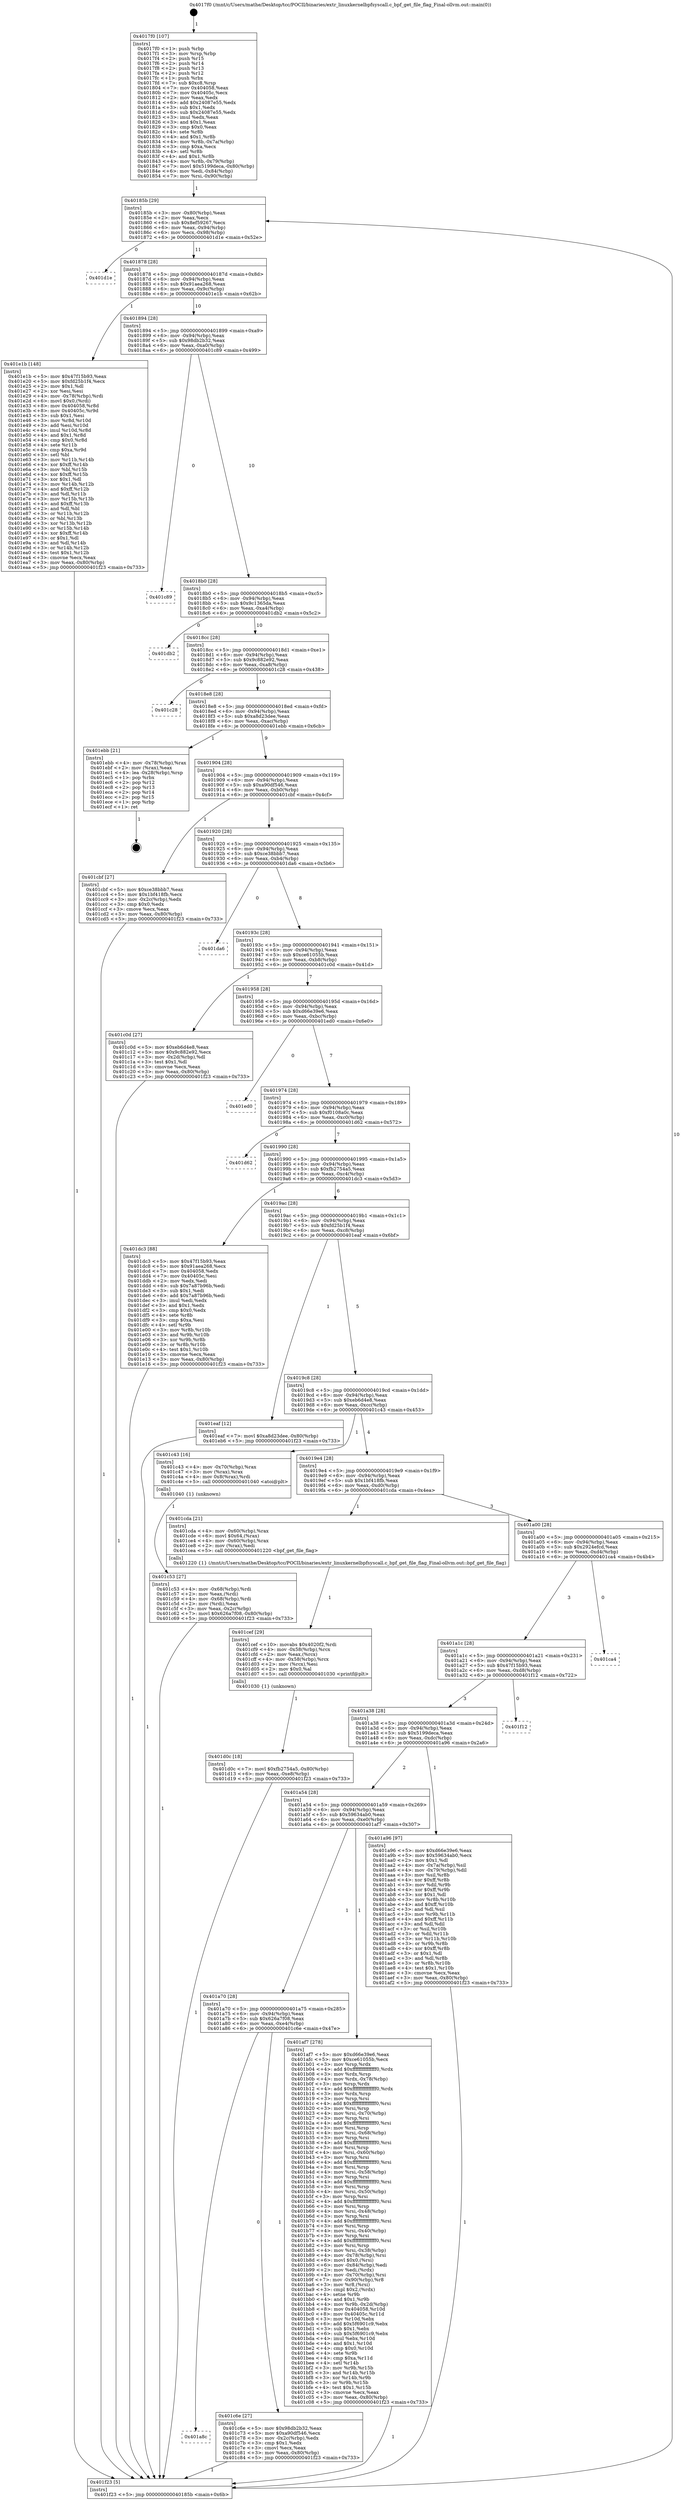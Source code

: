 digraph "0x4017f0" {
  label = "0x4017f0 (/mnt/c/Users/mathe/Desktop/tcc/POCII/binaries/extr_linuxkernelbpfsyscall.c_bpf_get_file_flag_Final-ollvm.out::main(0))"
  labelloc = "t"
  node[shape=record]

  Entry [label="",width=0.3,height=0.3,shape=circle,fillcolor=black,style=filled]
  "0x40185b" [label="{
     0x40185b [29]\l
     | [instrs]\l
     &nbsp;&nbsp;0x40185b \<+3\>: mov -0x80(%rbp),%eax\l
     &nbsp;&nbsp;0x40185e \<+2\>: mov %eax,%ecx\l
     &nbsp;&nbsp;0x401860 \<+6\>: sub $0x8ef59267,%ecx\l
     &nbsp;&nbsp;0x401866 \<+6\>: mov %eax,-0x94(%rbp)\l
     &nbsp;&nbsp;0x40186c \<+6\>: mov %ecx,-0x98(%rbp)\l
     &nbsp;&nbsp;0x401872 \<+6\>: je 0000000000401d1e \<main+0x52e\>\l
  }"]
  "0x401d1e" [label="{
     0x401d1e\l
  }", style=dashed]
  "0x401878" [label="{
     0x401878 [28]\l
     | [instrs]\l
     &nbsp;&nbsp;0x401878 \<+5\>: jmp 000000000040187d \<main+0x8d\>\l
     &nbsp;&nbsp;0x40187d \<+6\>: mov -0x94(%rbp),%eax\l
     &nbsp;&nbsp;0x401883 \<+5\>: sub $0x91aea268,%eax\l
     &nbsp;&nbsp;0x401888 \<+6\>: mov %eax,-0x9c(%rbp)\l
     &nbsp;&nbsp;0x40188e \<+6\>: je 0000000000401e1b \<main+0x62b\>\l
  }"]
  Exit [label="",width=0.3,height=0.3,shape=circle,fillcolor=black,style=filled,peripheries=2]
  "0x401e1b" [label="{
     0x401e1b [148]\l
     | [instrs]\l
     &nbsp;&nbsp;0x401e1b \<+5\>: mov $0x47f15b93,%eax\l
     &nbsp;&nbsp;0x401e20 \<+5\>: mov $0xfd25b1f4,%ecx\l
     &nbsp;&nbsp;0x401e25 \<+2\>: mov $0x1,%dl\l
     &nbsp;&nbsp;0x401e27 \<+2\>: xor %esi,%esi\l
     &nbsp;&nbsp;0x401e29 \<+4\>: mov -0x78(%rbp),%rdi\l
     &nbsp;&nbsp;0x401e2d \<+6\>: movl $0x0,(%rdi)\l
     &nbsp;&nbsp;0x401e33 \<+8\>: mov 0x404058,%r8d\l
     &nbsp;&nbsp;0x401e3b \<+8\>: mov 0x40405c,%r9d\l
     &nbsp;&nbsp;0x401e43 \<+3\>: sub $0x1,%esi\l
     &nbsp;&nbsp;0x401e46 \<+3\>: mov %r8d,%r10d\l
     &nbsp;&nbsp;0x401e49 \<+3\>: add %esi,%r10d\l
     &nbsp;&nbsp;0x401e4c \<+4\>: imul %r10d,%r8d\l
     &nbsp;&nbsp;0x401e50 \<+4\>: and $0x1,%r8d\l
     &nbsp;&nbsp;0x401e54 \<+4\>: cmp $0x0,%r8d\l
     &nbsp;&nbsp;0x401e58 \<+4\>: sete %r11b\l
     &nbsp;&nbsp;0x401e5c \<+4\>: cmp $0xa,%r9d\l
     &nbsp;&nbsp;0x401e60 \<+3\>: setl %bl\l
     &nbsp;&nbsp;0x401e63 \<+3\>: mov %r11b,%r14b\l
     &nbsp;&nbsp;0x401e66 \<+4\>: xor $0xff,%r14b\l
     &nbsp;&nbsp;0x401e6a \<+3\>: mov %bl,%r15b\l
     &nbsp;&nbsp;0x401e6d \<+4\>: xor $0xff,%r15b\l
     &nbsp;&nbsp;0x401e71 \<+3\>: xor $0x1,%dl\l
     &nbsp;&nbsp;0x401e74 \<+3\>: mov %r14b,%r12b\l
     &nbsp;&nbsp;0x401e77 \<+4\>: and $0xff,%r12b\l
     &nbsp;&nbsp;0x401e7b \<+3\>: and %dl,%r11b\l
     &nbsp;&nbsp;0x401e7e \<+3\>: mov %r15b,%r13b\l
     &nbsp;&nbsp;0x401e81 \<+4\>: and $0xff,%r13b\l
     &nbsp;&nbsp;0x401e85 \<+2\>: and %dl,%bl\l
     &nbsp;&nbsp;0x401e87 \<+3\>: or %r11b,%r12b\l
     &nbsp;&nbsp;0x401e8a \<+3\>: or %bl,%r13b\l
     &nbsp;&nbsp;0x401e8d \<+3\>: xor %r13b,%r12b\l
     &nbsp;&nbsp;0x401e90 \<+3\>: or %r15b,%r14b\l
     &nbsp;&nbsp;0x401e93 \<+4\>: xor $0xff,%r14b\l
     &nbsp;&nbsp;0x401e97 \<+3\>: or $0x1,%dl\l
     &nbsp;&nbsp;0x401e9a \<+3\>: and %dl,%r14b\l
     &nbsp;&nbsp;0x401e9d \<+3\>: or %r14b,%r12b\l
     &nbsp;&nbsp;0x401ea0 \<+4\>: test $0x1,%r12b\l
     &nbsp;&nbsp;0x401ea4 \<+3\>: cmovne %ecx,%eax\l
     &nbsp;&nbsp;0x401ea7 \<+3\>: mov %eax,-0x80(%rbp)\l
     &nbsp;&nbsp;0x401eaa \<+5\>: jmp 0000000000401f23 \<main+0x733\>\l
  }"]
  "0x401894" [label="{
     0x401894 [28]\l
     | [instrs]\l
     &nbsp;&nbsp;0x401894 \<+5\>: jmp 0000000000401899 \<main+0xa9\>\l
     &nbsp;&nbsp;0x401899 \<+6\>: mov -0x94(%rbp),%eax\l
     &nbsp;&nbsp;0x40189f \<+5\>: sub $0x98db2b32,%eax\l
     &nbsp;&nbsp;0x4018a4 \<+6\>: mov %eax,-0xa0(%rbp)\l
     &nbsp;&nbsp;0x4018aa \<+6\>: je 0000000000401c89 \<main+0x499\>\l
  }"]
  "0x401d0c" [label="{
     0x401d0c [18]\l
     | [instrs]\l
     &nbsp;&nbsp;0x401d0c \<+7\>: movl $0xfb2754a5,-0x80(%rbp)\l
     &nbsp;&nbsp;0x401d13 \<+6\>: mov %eax,-0xe8(%rbp)\l
     &nbsp;&nbsp;0x401d19 \<+5\>: jmp 0000000000401f23 \<main+0x733\>\l
  }"]
  "0x401c89" [label="{
     0x401c89\l
  }", style=dashed]
  "0x4018b0" [label="{
     0x4018b0 [28]\l
     | [instrs]\l
     &nbsp;&nbsp;0x4018b0 \<+5\>: jmp 00000000004018b5 \<main+0xc5\>\l
     &nbsp;&nbsp;0x4018b5 \<+6\>: mov -0x94(%rbp),%eax\l
     &nbsp;&nbsp;0x4018bb \<+5\>: sub $0x9c1365da,%eax\l
     &nbsp;&nbsp;0x4018c0 \<+6\>: mov %eax,-0xa4(%rbp)\l
     &nbsp;&nbsp;0x4018c6 \<+6\>: je 0000000000401db2 \<main+0x5c2\>\l
  }"]
  "0x401cef" [label="{
     0x401cef [29]\l
     | [instrs]\l
     &nbsp;&nbsp;0x401cef \<+10\>: movabs $0x4020f2,%rdi\l
     &nbsp;&nbsp;0x401cf9 \<+4\>: mov -0x58(%rbp),%rcx\l
     &nbsp;&nbsp;0x401cfd \<+2\>: mov %eax,(%rcx)\l
     &nbsp;&nbsp;0x401cff \<+4\>: mov -0x58(%rbp),%rcx\l
     &nbsp;&nbsp;0x401d03 \<+2\>: mov (%rcx),%esi\l
     &nbsp;&nbsp;0x401d05 \<+2\>: mov $0x0,%al\l
     &nbsp;&nbsp;0x401d07 \<+5\>: call 0000000000401030 \<printf@plt\>\l
     | [calls]\l
     &nbsp;&nbsp;0x401030 \{1\} (unknown)\l
  }"]
  "0x401db2" [label="{
     0x401db2\l
  }", style=dashed]
  "0x4018cc" [label="{
     0x4018cc [28]\l
     | [instrs]\l
     &nbsp;&nbsp;0x4018cc \<+5\>: jmp 00000000004018d1 \<main+0xe1\>\l
     &nbsp;&nbsp;0x4018d1 \<+6\>: mov -0x94(%rbp),%eax\l
     &nbsp;&nbsp;0x4018d7 \<+5\>: sub $0x9c882e92,%eax\l
     &nbsp;&nbsp;0x4018dc \<+6\>: mov %eax,-0xa8(%rbp)\l
     &nbsp;&nbsp;0x4018e2 \<+6\>: je 0000000000401c28 \<main+0x438\>\l
  }"]
  "0x401a8c" [label="{
     0x401a8c\l
  }", style=dashed]
  "0x401c28" [label="{
     0x401c28\l
  }", style=dashed]
  "0x4018e8" [label="{
     0x4018e8 [28]\l
     | [instrs]\l
     &nbsp;&nbsp;0x4018e8 \<+5\>: jmp 00000000004018ed \<main+0xfd\>\l
     &nbsp;&nbsp;0x4018ed \<+6\>: mov -0x94(%rbp),%eax\l
     &nbsp;&nbsp;0x4018f3 \<+5\>: sub $0xa8d23dee,%eax\l
     &nbsp;&nbsp;0x4018f8 \<+6\>: mov %eax,-0xac(%rbp)\l
     &nbsp;&nbsp;0x4018fe \<+6\>: je 0000000000401ebb \<main+0x6cb\>\l
  }"]
  "0x401c6e" [label="{
     0x401c6e [27]\l
     | [instrs]\l
     &nbsp;&nbsp;0x401c6e \<+5\>: mov $0x98db2b32,%eax\l
     &nbsp;&nbsp;0x401c73 \<+5\>: mov $0xa90df546,%ecx\l
     &nbsp;&nbsp;0x401c78 \<+3\>: mov -0x2c(%rbp),%edx\l
     &nbsp;&nbsp;0x401c7b \<+3\>: cmp $0x1,%edx\l
     &nbsp;&nbsp;0x401c7e \<+3\>: cmovl %ecx,%eax\l
     &nbsp;&nbsp;0x401c81 \<+3\>: mov %eax,-0x80(%rbp)\l
     &nbsp;&nbsp;0x401c84 \<+5\>: jmp 0000000000401f23 \<main+0x733\>\l
  }"]
  "0x401ebb" [label="{
     0x401ebb [21]\l
     | [instrs]\l
     &nbsp;&nbsp;0x401ebb \<+4\>: mov -0x78(%rbp),%rax\l
     &nbsp;&nbsp;0x401ebf \<+2\>: mov (%rax),%eax\l
     &nbsp;&nbsp;0x401ec1 \<+4\>: lea -0x28(%rbp),%rsp\l
     &nbsp;&nbsp;0x401ec5 \<+1\>: pop %rbx\l
     &nbsp;&nbsp;0x401ec6 \<+2\>: pop %r12\l
     &nbsp;&nbsp;0x401ec8 \<+2\>: pop %r13\l
     &nbsp;&nbsp;0x401eca \<+2\>: pop %r14\l
     &nbsp;&nbsp;0x401ecc \<+2\>: pop %r15\l
     &nbsp;&nbsp;0x401ece \<+1\>: pop %rbp\l
     &nbsp;&nbsp;0x401ecf \<+1\>: ret\l
  }"]
  "0x401904" [label="{
     0x401904 [28]\l
     | [instrs]\l
     &nbsp;&nbsp;0x401904 \<+5\>: jmp 0000000000401909 \<main+0x119\>\l
     &nbsp;&nbsp;0x401909 \<+6\>: mov -0x94(%rbp),%eax\l
     &nbsp;&nbsp;0x40190f \<+5\>: sub $0xa90df546,%eax\l
     &nbsp;&nbsp;0x401914 \<+6\>: mov %eax,-0xb0(%rbp)\l
     &nbsp;&nbsp;0x40191a \<+6\>: je 0000000000401cbf \<main+0x4cf\>\l
  }"]
  "0x401c53" [label="{
     0x401c53 [27]\l
     | [instrs]\l
     &nbsp;&nbsp;0x401c53 \<+4\>: mov -0x68(%rbp),%rdi\l
     &nbsp;&nbsp;0x401c57 \<+2\>: mov %eax,(%rdi)\l
     &nbsp;&nbsp;0x401c59 \<+4\>: mov -0x68(%rbp),%rdi\l
     &nbsp;&nbsp;0x401c5d \<+2\>: mov (%rdi),%eax\l
     &nbsp;&nbsp;0x401c5f \<+3\>: mov %eax,-0x2c(%rbp)\l
     &nbsp;&nbsp;0x401c62 \<+7\>: movl $0x626a7f08,-0x80(%rbp)\l
     &nbsp;&nbsp;0x401c69 \<+5\>: jmp 0000000000401f23 \<main+0x733\>\l
  }"]
  "0x401cbf" [label="{
     0x401cbf [27]\l
     | [instrs]\l
     &nbsp;&nbsp;0x401cbf \<+5\>: mov $0xce38bbb7,%eax\l
     &nbsp;&nbsp;0x401cc4 \<+5\>: mov $0x1bf418fb,%ecx\l
     &nbsp;&nbsp;0x401cc9 \<+3\>: mov -0x2c(%rbp),%edx\l
     &nbsp;&nbsp;0x401ccc \<+3\>: cmp $0x0,%edx\l
     &nbsp;&nbsp;0x401ccf \<+3\>: cmove %ecx,%eax\l
     &nbsp;&nbsp;0x401cd2 \<+3\>: mov %eax,-0x80(%rbp)\l
     &nbsp;&nbsp;0x401cd5 \<+5\>: jmp 0000000000401f23 \<main+0x733\>\l
  }"]
  "0x401920" [label="{
     0x401920 [28]\l
     | [instrs]\l
     &nbsp;&nbsp;0x401920 \<+5\>: jmp 0000000000401925 \<main+0x135\>\l
     &nbsp;&nbsp;0x401925 \<+6\>: mov -0x94(%rbp),%eax\l
     &nbsp;&nbsp;0x40192b \<+5\>: sub $0xce38bbb7,%eax\l
     &nbsp;&nbsp;0x401930 \<+6\>: mov %eax,-0xb4(%rbp)\l
     &nbsp;&nbsp;0x401936 \<+6\>: je 0000000000401da6 \<main+0x5b6\>\l
  }"]
  "0x401a70" [label="{
     0x401a70 [28]\l
     | [instrs]\l
     &nbsp;&nbsp;0x401a70 \<+5\>: jmp 0000000000401a75 \<main+0x285\>\l
     &nbsp;&nbsp;0x401a75 \<+6\>: mov -0x94(%rbp),%eax\l
     &nbsp;&nbsp;0x401a7b \<+5\>: sub $0x626a7f08,%eax\l
     &nbsp;&nbsp;0x401a80 \<+6\>: mov %eax,-0xe4(%rbp)\l
     &nbsp;&nbsp;0x401a86 \<+6\>: je 0000000000401c6e \<main+0x47e\>\l
  }"]
  "0x401da6" [label="{
     0x401da6\l
  }", style=dashed]
  "0x40193c" [label="{
     0x40193c [28]\l
     | [instrs]\l
     &nbsp;&nbsp;0x40193c \<+5\>: jmp 0000000000401941 \<main+0x151\>\l
     &nbsp;&nbsp;0x401941 \<+6\>: mov -0x94(%rbp),%eax\l
     &nbsp;&nbsp;0x401947 \<+5\>: sub $0xce61055b,%eax\l
     &nbsp;&nbsp;0x40194c \<+6\>: mov %eax,-0xb8(%rbp)\l
     &nbsp;&nbsp;0x401952 \<+6\>: je 0000000000401c0d \<main+0x41d\>\l
  }"]
  "0x401af7" [label="{
     0x401af7 [278]\l
     | [instrs]\l
     &nbsp;&nbsp;0x401af7 \<+5\>: mov $0xd66e39e6,%eax\l
     &nbsp;&nbsp;0x401afc \<+5\>: mov $0xce61055b,%ecx\l
     &nbsp;&nbsp;0x401b01 \<+3\>: mov %rsp,%rdx\l
     &nbsp;&nbsp;0x401b04 \<+4\>: add $0xfffffffffffffff0,%rdx\l
     &nbsp;&nbsp;0x401b08 \<+3\>: mov %rdx,%rsp\l
     &nbsp;&nbsp;0x401b0b \<+4\>: mov %rdx,-0x78(%rbp)\l
     &nbsp;&nbsp;0x401b0f \<+3\>: mov %rsp,%rdx\l
     &nbsp;&nbsp;0x401b12 \<+4\>: add $0xfffffffffffffff0,%rdx\l
     &nbsp;&nbsp;0x401b16 \<+3\>: mov %rdx,%rsp\l
     &nbsp;&nbsp;0x401b19 \<+3\>: mov %rsp,%rsi\l
     &nbsp;&nbsp;0x401b1c \<+4\>: add $0xfffffffffffffff0,%rsi\l
     &nbsp;&nbsp;0x401b20 \<+3\>: mov %rsi,%rsp\l
     &nbsp;&nbsp;0x401b23 \<+4\>: mov %rsi,-0x70(%rbp)\l
     &nbsp;&nbsp;0x401b27 \<+3\>: mov %rsp,%rsi\l
     &nbsp;&nbsp;0x401b2a \<+4\>: add $0xfffffffffffffff0,%rsi\l
     &nbsp;&nbsp;0x401b2e \<+3\>: mov %rsi,%rsp\l
     &nbsp;&nbsp;0x401b31 \<+4\>: mov %rsi,-0x68(%rbp)\l
     &nbsp;&nbsp;0x401b35 \<+3\>: mov %rsp,%rsi\l
     &nbsp;&nbsp;0x401b38 \<+4\>: add $0xfffffffffffffff0,%rsi\l
     &nbsp;&nbsp;0x401b3c \<+3\>: mov %rsi,%rsp\l
     &nbsp;&nbsp;0x401b3f \<+4\>: mov %rsi,-0x60(%rbp)\l
     &nbsp;&nbsp;0x401b43 \<+3\>: mov %rsp,%rsi\l
     &nbsp;&nbsp;0x401b46 \<+4\>: add $0xfffffffffffffff0,%rsi\l
     &nbsp;&nbsp;0x401b4a \<+3\>: mov %rsi,%rsp\l
     &nbsp;&nbsp;0x401b4d \<+4\>: mov %rsi,-0x58(%rbp)\l
     &nbsp;&nbsp;0x401b51 \<+3\>: mov %rsp,%rsi\l
     &nbsp;&nbsp;0x401b54 \<+4\>: add $0xfffffffffffffff0,%rsi\l
     &nbsp;&nbsp;0x401b58 \<+3\>: mov %rsi,%rsp\l
     &nbsp;&nbsp;0x401b5b \<+4\>: mov %rsi,-0x50(%rbp)\l
     &nbsp;&nbsp;0x401b5f \<+3\>: mov %rsp,%rsi\l
     &nbsp;&nbsp;0x401b62 \<+4\>: add $0xfffffffffffffff0,%rsi\l
     &nbsp;&nbsp;0x401b66 \<+3\>: mov %rsi,%rsp\l
     &nbsp;&nbsp;0x401b69 \<+4\>: mov %rsi,-0x48(%rbp)\l
     &nbsp;&nbsp;0x401b6d \<+3\>: mov %rsp,%rsi\l
     &nbsp;&nbsp;0x401b70 \<+4\>: add $0xfffffffffffffff0,%rsi\l
     &nbsp;&nbsp;0x401b74 \<+3\>: mov %rsi,%rsp\l
     &nbsp;&nbsp;0x401b77 \<+4\>: mov %rsi,-0x40(%rbp)\l
     &nbsp;&nbsp;0x401b7b \<+3\>: mov %rsp,%rsi\l
     &nbsp;&nbsp;0x401b7e \<+4\>: add $0xfffffffffffffff0,%rsi\l
     &nbsp;&nbsp;0x401b82 \<+3\>: mov %rsi,%rsp\l
     &nbsp;&nbsp;0x401b85 \<+4\>: mov %rsi,-0x38(%rbp)\l
     &nbsp;&nbsp;0x401b89 \<+4\>: mov -0x78(%rbp),%rsi\l
     &nbsp;&nbsp;0x401b8d \<+6\>: movl $0x0,(%rsi)\l
     &nbsp;&nbsp;0x401b93 \<+6\>: mov -0x84(%rbp),%edi\l
     &nbsp;&nbsp;0x401b99 \<+2\>: mov %edi,(%rdx)\l
     &nbsp;&nbsp;0x401b9b \<+4\>: mov -0x70(%rbp),%rsi\l
     &nbsp;&nbsp;0x401b9f \<+7\>: mov -0x90(%rbp),%r8\l
     &nbsp;&nbsp;0x401ba6 \<+3\>: mov %r8,(%rsi)\l
     &nbsp;&nbsp;0x401ba9 \<+3\>: cmpl $0x2,(%rdx)\l
     &nbsp;&nbsp;0x401bac \<+4\>: setne %r9b\l
     &nbsp;&nbsp;0x401bb0 \<+4\>: and $0x1,%r9b\l
     &nbsp;&nbsp;0x401bb4 \<+4\>: mov %r9b,-0x2d(%rbp)\l
     &nbsp;&nbsp;0x401bb8 \<+8\>: mov 0x404058,%r10d\l
     &nbsp;&nbsp;0x401bc0 \<+8\>: mov 0x40405c,%r11d\l
     &nbsp;&nbsp;0x401bc8 \<+3\>: mov %r10d,%ebx\l
     &nbsp;&nbsp;0x401bcb \<+6\>: add $0x5f6901c9,%ebx\l
     &nbsp;&nbsp;0x401bd1 \<+3\>: sub $0x1,%ebx\l
     &nbsp;&nbsp;0x401bd4 \<+6\>: sub $0x5f6901c9,%ebx\l
     &nbsp;&nbsp;0x401bda \<+4\>: imul %ebx,%r10d\l
     &nbsp;&nbsp;0x401bde \<+4\>: and $0x1,%r10d\l
     &nbsp;&nbsp;0x401be2 \<+4\>: cmp $0x0,%r10d\l
     &nbsp;&nbsp;0x401be6 \<+4\>: sete %r9b\l
     &nbsp;&nbsp;0x401bea \<+4\>: cmp $0xa,%r11d\l
     &nbsp;&nbsp;0x401bee \<+4\>: setl %r14b\l
     &nbsp;&nbsp;0x401bf2 \<+3\>: mov %r9b,%r15b\l
     &nbsp;&nbsp;0x401bf5 \<+3\>: and %r14b,%r15b\l
     &nbsp;&nbsp;0x401bf8 \<+3\>: xor %r14b,%r9b\l
     &nbsp;&nbsp;0x401bfb \<+3\>: or %r9b,%r15b\l
     &nbsp;&nbsp;0x401bfe \<+4\>: test $0x1,%r15b\l
     &nbsp;&nbsp;0x401c02 \<+3\>: cmovne %ecx,%eax\l
     &nbsp;&nbsp;0x401c05 \<+3\>: mov %eax,-0x80(%rbp)\l
     &nbsp;&nbsp;0x401c08 \<+5\>: jmp 0000000000401f23 \<main+0x733\>\l
  }"]
  "0x401c0d" [label="{
     0x401c0d [27]\l
     | [instrs]\l
     &nbsp;&nbsp;0x401c0d \<+5\>: mov $0xeb6d4e8,%eax\l
     &nbsp;&nbsp;0x401c12 \<+5\>: mov $0x9c882e92,%ecx\l
     &nbsp;&nbsp;0x401c17 \<+3\>: mov -0x2d(%rbp),%dl\l
     &nbsp;&nbsp;0x401c1a \<+3\>: test $0x1,%dl\l
     &nbsp;&nbsp;0x401c1d \<+3\>: cmovne %ecx,%eax\l
     &nbsp;&nbsp;0x401c20 \<+3\>: mov %eax,-0x80(%rbp)\l
     &nbsp;&nbsp;0x401c23 \<+5\>: jmp 0000000000401f23 \<main+0x733\>\l
  }"]
  "0x401958" [label="{
     0x401958 [28]\l
     | [instrs]\l
     &nbsp;&nbsp;0x401958 \<+5\>: jmp 000000000040195d \<main+0x16d\>\l
     &nbsp;&nbsp;0x40195d \<+6\>: mov -0x94(%rbp),%eax\l
     &nbsp;&nbsp;0x401963 \<+5\>: sub $0xd66e39e6,%eax\l
     &nbsp;&nbsp;0x401968 \<+6\>: mov %eax,-0xbc(%rbp)\l
     &nbsp;&nbsp;0x40196e \<+6\>: je 0000000000401ed0 \<main+0x6e0\>\l
  }"]
  "0x4017f0" [label="{
     0x4017f0 [107]\l
     | [instrs]\l
     &nbsp;&nbsp;0x4017f0 \<+1\>: push %rbp\l
     &nbsp;&nbsp;0x4017f1 \<+3\>: mov %rsp,%rbp\l
     &nbsp;&nbsp;0x4017f4 \<+2\>: push %r15\l
     &nbsp;&nbsp;0x4017f6 \<+2\>: push %r14\l
     &nbsp;&nbsp;0x4017f8 \<+2\>: push %r13\l
     &nbsp;&nbsp;0x4017fa \<+2\>: push %r12\l
     &nbsp;&nbsp;0x4017fc \<+1\>: push %rbx\l
     &nbsp;&nbsp;0x4017fd \<+7\>: sub $0xc8,%rsp\l
     &nbsp;&nbsp;0x401804 \<+7\>: mov 0x404058,%eax\l
     &nbsp;&nbsp;0x40180b \<+7\>: mov 0x40405c,%ecx\l
     &nbsp;&nbsp;0x401812 \<+2\>: mov %eax,%edx\l
     &nbsp;&nbsp;0x401814 \<+6\>: add $0x24087e55,%edx\l
     &nbsp;&nbsp;0x40181a \<+3\>: sub $0x1,%edx\l
     &nbsp;&nbsp;0x40181d \<+6\>: sub $0x24087e55,%edx\l
     &nbsp;&nbsp;0x401823 \<+3\>: imul %edx,%eax\l
     &nbsp;&nbsp;0x401826 \<+3\>: and $0x1,%eax\l
     &nbsp;&nbsp;0x401829 \<+3\>: cmp $0x0,%eax\l
     &nbsp;&nbsp;0x40182c \<+4\>: sete %r8b\l
     &nbsp;&nbsp;0x401830 \<+4\>: and $0x1,%r8b\l
     &nbsp;&nbsp;0x401834 \<+4\>: mov %r8b,-0x7a(%rbp)\l
     &nbsp;&nbsp;0x401838 \<+3\>: cmp $0xa,%ecx\l
     &nbsp;&nbsp;0x40183b \<+4\>: setl %r8b\l
     &nbsp;&nbsp;0x40183f \<+4\>: and $0x1,%r8b\l
     &nbsp;&nbsp;0x401843 \<+4\>: mov %r8b,-0x79(%rbp)\l
     &nbsp;&nbsp;0x401847 \<+7\>: movl $0x5199deca,-0x80(%rbp)\l
     &nbsp;&nbsp;0x40184e \<+6\>: mov %edi,-0x84(%rbp)\l
     &nbsp;&nbsp;0x401854 \<+7\>: mov %rsi,-0x90(%rbp)\l
  }"]
  "0x401ed0" [label="{
     0x401ed0\l
  }", style=dashed]
  "0x401974" [label="{
     0x401974 [28]\l
     | [instrs]\l
     &nbsp;&nbsp;0x401974 \<+5\>: jmp 0000000000401979 \<main+0x189\>\l
     &nbsp;&nbsp;0x401979 \<+6\>: mov -0x94(%rbp),%eax\l
     &nbsp;&nbsp;0x40197f \<+5\>: sub $0xf0108a0c,%eax\l
     &nbsp;&nbsp;0x401984 \<+6\>: mov %eax,-0xc0(%rbp)\l
     &nbsp;&nbsp;0x40198a \<+6\>: je 0000000000401d62 \<main+0x572\>\l
  }"]
  "0x401f23" [label="{
     0x401f23 [5]\l
     | [instrs]\l
     &nbsp;&nbsp;0x401f23 \<+5\>: jmp 000000000040185b \<main+0x6b\>\l
  }"]
  "0x401d62" [label="{
     0x401d62\l
  }", style=dashed]
  "0x401990" [label="{
     0x401990 [28]\l
     | [instrs]\l
     &nbsp;&nbsp;0x401990 \<+5\>: jmp 0000000000401995 \<main+0x1a5\>\l
     &nbsp;&nbsp;0x401995 \<+6\>: mov -0x94(%rbp),%eax\l
     &nbsp;&nbsp;0x40199b \<+5\>: sub $0xfb2754a5,%eax\l
     &nbsp;&nbsp;0x4019a0 \<+6\>: mov %eax,-0xc4(%rbp)\l
     &nbsp;&nbsp;0x4019a6 \<+6\>: je 0000000000401dc3 \<main+0x5d3\>\l
  }"]
  "0x401a54" [label="{
     0x401a54 [28]\l
     | [instrs]\l
     &nbsp;&nbsp;0x401a54 \<+5\>: jmp 0000000000401a59 \<main+0x269\>\l
     &nbsp;&nbsp;0x401a59 \<+6\>: mov -0x94(%rbp),%eax\l
     &nbsp;&nbsp;0x401a5f \<+5\>: sub $0x59634ab0,%eax\l
     &nbsp;&nbsp;0x401a64 \<+6\>: mov %eax,-0xe0(%rbp)\l
     &nbsp;&nbsp;0x401a6a \<+6\>: je 0000000000401af7 \<main+0x307\>\l
  }"]
  "0x401dc3" [label="{
     0x401dc3 [88]\l
     | [instrs]\l
     &nbsp;&nbsp;0x401dc3 \<+5\>: mov $0x47f15b93,%eax\l
     &nbsp;&nbsp;0x401dc8 \<+5\>: mov $0x91aea268,%ecx\l
     &nbsp;&nbsp;0x401dcd \<+7\>: mov 0x404058,%edx\l
     &nbsp;&nbsp;0x401dd4 \<+7\>: mov 0x40405c,%esi\l
     &nbsp;&nbsp;0x401ddb \<+2\>: mov %edx,%edi\l
     &nbsp;&nbsp;0x401ddd \<+6\>: sub $0x7a87b96b,%edi\l
     &nbsp;&nbsp;0x401de3 \<+3\>: sub $0x1,%edi\l
     &nbsp;&nbsp;0x401de6 \<+6\>: add $0x7a87b96b,%edi\l
     &nbsp;&nbsp;0x401dec \<+3\>: imul %edi,%edx\l
     &nbsp;&nbsp;0x401def \<+3\>: and $0x1,%edx\l
     &nbsp;&nbsp;0x401df2 \<+3\>: cmp $0x0,%edx\l
     &nbsp;&nbsp;0x401df5 \<+4\>: sete %r8b\l
     &nbsp;&nbsp;0x401df9 \<+3\>: cmp $0xa,%esi\l
     &nbsp;&nbsp;0x401dfc \<+4\>: setl %r9b\l
     &nbsp;&nbsp;0x401e00 \<+3\>: mov %r8b,%r10b\l
     &nbsp;&nbsp;0x401e03 \<+3\>: and %r9b,%r10b\l
     &nbsp;&nbsp;0x401e06 \<+3\>: xor %r9b,%r8b\l
     &nbsp;&nbsp;0x401e09 \<+3\>: or %r8b,%r10b\l
     &nbsp;&nbsp;0x401e0c \<+4\>: test $0x1,%r10b\l
     &nbsp;&nbsp;0x401e10 \<+3\>: cmovne %ecx,%eax\l
     &nbsp;&nbsp;0x401e13 \<+3\>: mov %eax,-0x80(%rbp)\l
     &nbsp;&nbsp;0x401e16 \<+5\>: jmp 0000000000401f23 \<main+0x733\>\l
  }"]
  "0x4019ac" [label="{
     0x4019ac [28]\l
     | [instrs]\l
     &nbsp;&nbsp;0x4019ac \<+5\>: jmp 00000000004019b1 \<main+0x1c1\>\l
     &nbsp;&nbsp;0x4019b1 \<+6\>: mov -0x94(%rbp),%eax\l
     &nbsp;&nbsp;0x4019b7 \<+5\>: sub $0xfd25b1f4,%eax\l
     &nbsp;&nbsp;0x4019bc \<+6\>: mov %eax,-0xc8(%rbp)\l
     &nbsp;&nbsp;0x4019c2 \<+6\>: je 0000000000401eaf \<main+0x6bf\>\l
  }"]
  "0x401a96" [label="{
     0x401a96 [97]\l
     | [instrs]\l
     &nbsp;&nbsp;0x401a96 \<+5\>: mov $0xd66e39e6,%eax\l
     &nbsp;&nbsp;0x401a9b \<+5\>: mov $0x59634ab0,%ecx\l
     &nbsp;&nbsp;0x401aa0 \<+2\>: mov $0x1,%dl\l
     &nbsp;&nbsp;0x401aa2 \<+4\>: mov -0x7a(%rbp),%sil\l
     &nbsp;&nbsp;0x401aa6 \<+4\>: mov -0x79(%rbp),%dil\l
     &nbsp;&nbsp;0x401aaa \<+3\>: mov %sil,%r8b\l
     &nbsp;&nbsp;0x401aad \<+4\>: xor $0xff,%r8b\l
     &nbsp;&nbsp;0x401ab1 \<+3\>: mov %dil,%r9b\l
     &nbsp;&nbsp;0x401ab4 \<+4\>: xor $0xff,%r9b\l
     &nbsp;&nbsp;0x401ab8 \<+3\>: xor $0x1,%dl\l
     &nbsp;&nbsp;0x401abb \<+3\>: mov %r8b,%r10b\l
     &nbsp;&nbsp;0x401abe \<+4\>: and $0xff,%r10b\l
     &nbsp;&nbsp;0x401ac2 \<+3\>: and %dl,%sil\l
     &nbsp;&nbsp;0x401ac5 \<+3\>: mov %r9b,%r11b\l
     &nbsp;&nbsp;0x401ac8 \<+4\>: and $0xff,%r11b\l
     &nbsp;&nbsp;0x401acc \<+3\>: and %dl,%dil\l
     &nbsp;&nbsp;0x401acf \<+3\>: or %sil,%r10b\l
     &nbsp;&nbsp;0x401ad2 \<+3\>: or %dil,%r11b\l
     &nbsp;&nbsp;0x401ad5 \<+3\>: xor %r11b,%r10b\l
     &nbsp;&nbsp;0x401ad8 \<+3\>: or %r9b,%r8b\l
     &nbsp;&nbsp;0x401adb \<+4\>: xor $0xff,%r8b\l
     &nbsp;&nbsp;0x401adf \<+3\>: or $0x1,%dl\l
     &nbsp;&nbsp;0x401ae2 \<+3\>: and %dl,%r8b\l
     &nbsp;&nbsp;0x401ae5 \<+3\>: or %r8b,%r10b\l
     &nbsp;&nbsp;0x401ae8 \<+4\>: test $0x1,%r10b\l
     &nbsp;&nbsp;0x401aec \<+3\>: cmovne %ecx,%eax\l
     &nbsp;&nbsp;0x401aef \<+3\>: mov %eax,-0x80(%rbp)\l
     &nbsp;&nbsp;0x401af2 \<+5\>: jmp 0000000000401f23 \<main+0x733\>\l
  }"]
  "0x401eaf" [label="{
     0x401eaf [12]\l
     | [instrs]\l
     &nbsp;&nbsp;0x401eaf \<+7\>: movl $0xa8d23dee,-0x80(%rbp)\l
     &nbsp;&nbsp;0x401eb6 \<+5\>: jmp 0000000000401f23 \<main+0x733\>\l
  }"]
  "0x4019c8" [label="{
     0x4019c8 [28]\l
     | [instrs]\l
     &nbsp;&nbsp;0x4019c8 \<+5\>: jmp 00000000004019cd \<main+0x1dd\>\l
     &nbsp;&nbsp;0x4019cd \<+6\>: mov -0x94(%rbp),%eax\l
     &nbsp;&nbsp;0x4019d3 \<+5\>: sub $0xeb6d4e8,%eax\l
     &nbsp;&nbsp;0x4019d8 \<+6\>: mov %eax,-0xcc(%rbp)\l
     &nbsp;&nbsp;0x4019de \<+6\>: je 0000000000401c43 \<main+0x453\>\l
  }"]
  "0x401a38" [label="{
     0x401a38 [28]\l
     | [instrs]\l
     &nbsp;&nbsp;0x401a38 \<+5\>: jmp 0000000000401a3d \<main+0x24d\>\l
     &nbsp;&nbsp;0x401a3d \<+6\>: mov -0x94(%rbp),%eax\l
     &nbsp;&nbsp;0x401a43 \<+5\>: sub $0x5199deca,%eax\l
     &nbsp;&nbsp;0x401a48 \<+6\>: mov %eax,-0xdc(%rbp)\l
     &nbsp;&nbsp;0x401a4e \<+6\>: je 0000000000401a96 \<main+0x2a6\>\l
  }"]
  "0x401c43" [label="{
     0x401c43 [16]\l
     | [instrs]\l
     &nbsp;&nbsp;0x401c43 \<+4\>: mov -0x70(%rbp),%rax\l
     &nbsp;&nbsp;0x401c47 \<+3\>: mov (%rax),%rax\l
     &nbsp;&nbsp;0x401c4a \<+4\>: mov 0x8(%rax),%rdi\l
     &nbsp;&nbsp;0x401c4e \<+5\>: call 0000000000401040 \<atoi@plt\>\l
     | [calls]\l
     &nbsp;&nbsp;0x401040 \{1\} (unknown)\l
  }"]
  "0x4019e4" [label="{
     0x4019e4 [28]\l
     | [instrs]\l
     &nbsp;&nbsp;0x4019e4 \<+5\>: jmp 00000000004019e9 \<main+0x1f9\>\l
     &nbsp;&nbsp;0x4019e9 \<+6\>: mov -0x94(%rbp),%eax\l
     &nbsp;&nbsp;0x4019ef \<+5\>: sub $0x1bf418fb,%eax\l
     &nbsp;&nbsp;0x4019f4 \<+6\>: mov %eax,-0xd0(%rbp)\l
     &nbsp;&nbsp;0x4019fa \<+6\>: je 0000000000401cda \<main+0x4ea\>\l
  }"]
  "0x401f12" [label="{
     0x401f12\l
  }", style=dashed]
  "0x401cda" [label="{
     0x401cda [21]\l
     | [instrs]\l
     &nbsp;&nbsp;0x401cda \<+4\>: mov -0x60(%rbp),%rax\l
     &nbsp;&nbsp;0x401cde \<+6\>: movl $0x64,(%rax)\l
     &nbsp;&nbsp;0x401ce4 \<+4\>: mov -0x60(%rbp),%rax\l
     &nbsp;&nbsp;0x401ce8 \<+2\>: mov (%rax),%edi\l
     &nbsp;&nbsp;0x401cea \<+5\>: call 0000000000401220 \<bpf_get_file_flag\>\l
     | [calls]\l
     &nbsp;&nbsp;0x401220 \{1\} (/mnt/c/Users/mathe/Desktop/tcc/POCII/binaries/extr_linuxkernelbpfsyscall.c_bpf_get_file_flag_Final-ollvm.out::bpf_get_file_flag)\l
  }"]
  "0x401a00" [label="{
     0x401a00 [28]\l
     | [instrs]\l
     &nbsp;&nbsp;0x401a00 \<+5\>: jmp 0000000000401a05 \<main+0x215\>\l
     &nbsp;&nbsp;0x401a05 \<+6\>: mov -0x94(%rbp),%eax\l
     &nbsp;&nbsp;0x401a0b \<+5\>: sub $0x2924efcd,%eax\l
     &nbsp;&nbsp;0x401a10 \<+6\>: mov %eax,-0xd4(%rbp)\l
     &nbsp;&nbsp;0x401a16 \<+6\>: je 0000000000401ca4 \<main+0x4b4\>\l
  }"]
  "0x401a1c" [label="{
     0x401a1c [28]\l
     | [instrs]\l
     &nbsp;&nbsp;0x401a1c \<+5\>: jmp 0000000000401a21 \<main+0x231\>\l
     &nbsp;&nbsp;0x401a21 \<+6\>: mov -0x94(%rbp),%eax\l
     &nbsp;&nbsp;0x401a27 \<+5\>: sub $0x47f15b93,%eax\l
     &nbsp;&nbsp;0x401a2c \<+6\>: mov %eax,-0xd8(%rbp)\l
     &nbsp;&nbsp;0x401a32 \<+6\>: je 0000000000401f12 \<main+0x722\>\l
  }"]
  "0x401ca4" [label="{
     0x401ca4\l
  }", style=dashed]
  Entry -> "0x4017f0" [label=" 1"]
  "0x40185b" -> "0x401d1e" [label=" 0"]
  "0x40185b" -> "0x401878" [label=" 11"]
  "0x401ebb" -> Exit [label=" 1"]
  "0x401878" -> "0x401e1b" [label=" 1"]
  "0x401878" -> "0x401894" [label=" 10"]
  "0x401eaf" -> "0x401f23" [label=" 1"]
  "0x401894" -> "0x401c89" [label=" 0"]
  "0x401894" -> "0x4018b0" [label=" 10"]
  "0x401e1b" -> "0x401f23" [label=" 1"]
  "0x4018b0" -> "0x401db2" [label=" 0"]
  "0x4018b0" -> "0x4018cc" [label=" 10"]
  "0x401dc3" -> "0x401f23" [label=" 1"]
  "0x4018cc" -> "0x401c28" [label=" 0"]
  "0x4018cc" -> "0x4018e8" [label=" 10"]
  "0x401d0c" -> "0x401f23" [label=" 1"]
  "0x4018e8" -> "0x401ebb" [label=" 1"]
  "0x4018e8" -> "0x401904" [label=" 9"]
  "0x401cef" -> "0x401d0c" [label=" 1"]
  "0x401904" -> "0x401cbf" [label=" 1"]
  "0x401904" -> "0x401920" [label=" 8"]
  "0x401cbf" -> "0x401f23" [label=" 1"]
  "0x401920" -> "0x401da6" [label=" 0"]
  "0x401920" -> "0x40193c" [label=" 8"]
  "0x401a70" -> "0x401a8c" [label=" 0"]
  "0x40193c" -> "0x401c0d" [label=" 1"]
  "0x40193c" -> "0x401958" [label=" 7"]
  "0x401a70" -> "0x401c6e" [label=" 1"]
  "0x401958" -> "0x401ed0" [label=" 0"]
  "0x401958" -> "0x401974" [label=" 7"]
  "0x401c53" -> "0x401f23" [label=" 1"]
  "0x401974" -> "0x401d62" [label=" 0"]
  "0x401974" -> "0x401990" [label=" 7"]
  "0x401c43" -> "0x401c53" [label=" 1"]
  "0x401990" -> "0x401dc3" [label=" 1"]
  "0x401990" -> "0x4019ac" [label=" 6"]
  "0x401c0d" -> "0x401f23" [label=" 1"]
  "0x4019ac" -> "0x401eaf" [label=" 1"]
  "0x4019ac" -> "0x4019c8" [label=" 5"]
  "0x401af7" -> "0x401f23" [label=" 1"]
  "0x4019c8" -> "0x401c43" [label=" 1"]
  "0x4019c8" -> "0x4019e4" [label=" 4"]
  "0x401a54" -> "0x401a70" [label=" 1"]
  "0x4019e4" -> "0x401cda" [label=" 1"]
  "0x4019e4" -> "0x401a00" [label=" 3"]
  "0x401a54" -> "0x401af7" [label=" 1"]
  "0x401a00" -> "0x401ca4" [label=" 0"]
  "0x401a00" -> "0x401a1c" [label=" 3"]
  "0x401cda" -> "0x401cef" [label=" 1"]
  "0x401a1c" -> "0x401f12" [label=" 0"]
  "0x401a1c" -> "0x401a38" [label=" 3"]
  "0x401c6e" -> "0x401f23" [label=" 1"]
  "0x401a38" -> "0x401a96" [label=" 1"]
  "0x401a38" -> "0x401a54" [label=" 2"]
  "0x401a96" -> "0x401f23" [label=" 1"]
  "0x4017f0" -> "0x40185b" [label=" 1"]
  "0x401f23" -> "0x40185b" [label=" 10"]
}
